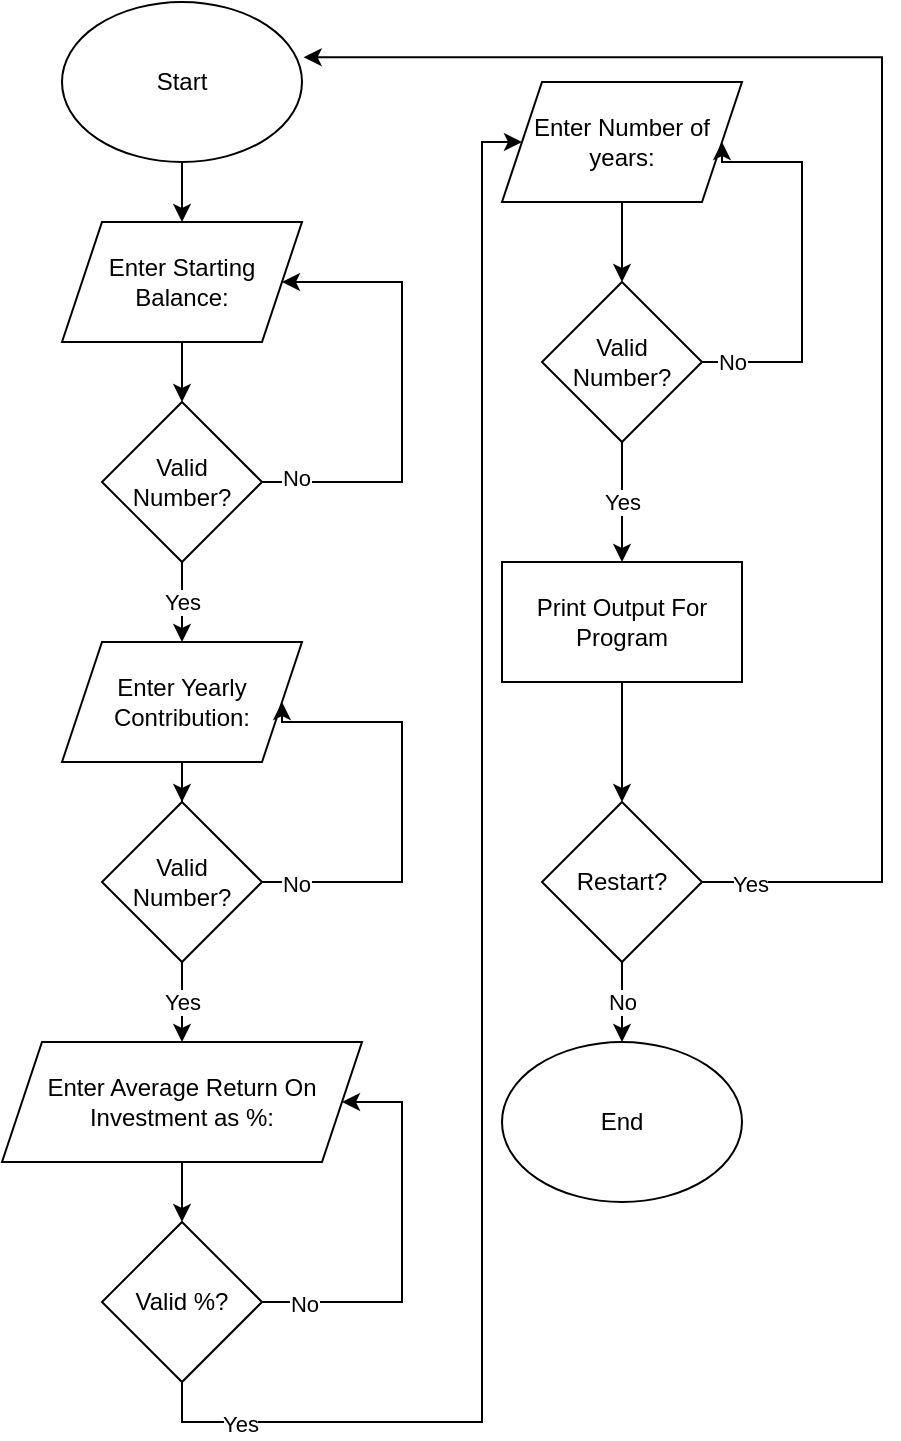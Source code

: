 <mxfile version="13.6.10" type="github">
  <diagram id="XLGttSntdtw_tYx_s9ki" name="Page-1">
    <mxGraphModel dx="1038" dy="531" grid="1" gridSize="10" guides="1" tooltips="1" connect="1" arrows="1" fold="1" page="1" pageScale="1" pageWidth="850" pageHeight="1100" math="0" shadow="0">
      <root>
        <mxCell id="0" />
        <mxCell id="1" parent="0" />
        <mxCell id="sVKsgsTWHpiAarIHg7IU-4" style="edgeStyle=orthogonalEdgeStyle;rounded=0;orthogonalLoop=1;jettySize=auto;html=1;entryX=0.5;entryY=0;entryDx=0;entryDy=0;" edge="1" parent="1" source="sVKsgsTWHpiAarIHg7IU-1" target="sVKsgsTWHpiAarIHg7IU-3">
          <mxGeometry relative="1" as="geometry" />
        </mxCell>
        <mxCell id="sVKsgsTWHpiAarIHg7IU-1" value="Start" style="ellipse;whiteSpace=wrap;html=1;" vertex="1" parent="1">
          <mxGeometry x="30" y="10" width="120" height="80" as="geometry" />
        </mxCell>
        <mxCell id="sVKsgsTWHpiAarIHg7IU-6" style="edgeStyle=orthogonalEdgeStyle;rounded=0;orthogonalLoop=1;jettySize=auto;html=1;" edge="1" parent="1" source="sVKsgsTWHpiAarIHg7IU-3" target="sVKsgsTWHpiAarIHg7IU-5">
          <mxGeometry relative="1" as="geometry" />
        </mxCell>
        <mxCell id="sVKsgsTWHpiAarIHg7IU-3" value="Enter Starting Balance:" style="shape=parallelogram;perimeter=parallelogramPerimeter;whiteSpace=wrap;html=1;fixedSize=1;" vertex="1" parent="1">
          <mxGeometry x="30" y="120" width="120" height="60" as="geometry" />
        </mxCell>
        <mxCell id="sVKsgsTWHpiAarIHg7IU-8" value="Yes" style="edgeStyle=orthogonalEdgeStyle;rounded=0;orthogonalLoop=1;jettySize=auto;html=1;exitX=0.5;exitY=1;exitDx=0;exitDy=0;entryX=0.5;entryY=0;entryDx=0;entryDy=0;" edge="1" parent="1" source="sVKsgsTWHpiAarIHg7IU-5" target="sVKsgsTWHpiAarIHg7IU-7">
          <mxGeometry relative="1" as="geometry" />
        </mxCell>
        <mxCell id="sVKsgsTWHpiAarIHg7IU-9" style="edgeStyle=orthogonalEdgeStyle;rounded=0;orthogonalLoop=1;jettySize=auto;html=1;exitX=1;exitY=0.5;exitDx=0;exitDy=0;entryX=1;entryY=0.5;entryDx=0;entryDy=0;" edge="1" parent="1" source="sVKsgsTWHpiAarIHg7IU-5" target="sVKsgsTWHpiAarIHg7IU-3">
          <mxGeometry relative="1" as="geometry">
            <Array as="points">
              <mxPoint x="200" y="250" />
              <mxPoint x="200" y="150" />
            </Array>
          </mxGeometry>
        </mxCell>
        <mxCell id="sVKsgsTWHpiAarIHg7IU-10" value="No" style="edgeLabel;html=1;align=center;verticalAlign=middle;resizable=0;points=[];" vertex="1" connectable="0" parent="sVKsgsTWHpiAarIHg7IU-9">
          <mxGeometry x="-0.854" y="2" relative="1" as="geometry">
            <mxPoint as="offset" />
          </mxGeometry>
        </mxCell>
        <mxCell id="sVKsgsTWHpiAarIHg7IU-5" value="Valid Number?" style="rhombus;whiteSpace=wrap;html=1;" vertex="1" parent="1">
          <mxGeometry x="50" y="210" width="80" height="80" as="geometry" />
        </mxCell>
        <mxCell id="sVKsgsTWHpiAarIHg7IU-12" style="edgeStyle=orthogonalEdgeStyle;rounded=0;orthogonalLoop=1;jettySize=auto;html=1;" edge="1" parent="1" source="sVKsgsTWHpiAarIHg7IU-7" target="sVKsgsTWHpiAarIHg7IU-11">
          <mxGeometry relative="1" as="geometry" />
        </mxCell>
        <mxCell id="sVKsgsTWHpiAarIHg7IU-7" value="Enter Yearly Contribution:" style="shape=parallelogram;perimeter=parallelogramPerimeter;whiteSpace=wrap;html=1;fixedSize=1;" vertex="1" parent="1">
          <mxGeometry x="30" y="330" width="120" height="60" as="geometry" />
        </mxCell>
        <mxCell id="sVKsgsTWHpiAarIHg7IU-13" style="edgeStyle=orthogonalEdgeStyle;rounded=0;orthogonalLoop=1;jettySize=auto;html=1;exitX=1;exitY=0.5;exitDx=0;exitDy=0;entryX=1;entryY=0.5;entryDx=0;entryDy=0;" edge="1" parent="1" source="sVKsgsTWHpiAarIHg7IU-11" target="sVKsgsTWHpiAarIHg7IU-7">
          <mxGeometry relative="1" as="geometry">
            <Array as="points">
              <mxPoint x="200" y="450" />
              <mxPoint x="200" y="370" />
              <mxPoint x="140" y="370" />
            </Array>
          </mxGeometry>
        </mxCell>
        <mxCell id="sVKsgsTWHpiAarIHg7IU-14" value="No" style="edgeLabel;html=1;align=center;verticalAlign=middle;resizable=0;points=[];" vertex="1" connectable="0" parent="sVKsgsTWHpiAarIHg7IU-13">
          <mxGeometry x="-0.847" y="-1" relative="1" as="geometry">
            <mxPoint as="offset" />
          </mxGeometry>
        </mxCell>
        <mxCell id="sVKsgsTWHpiAarIHg7IU-18" value="Yes" style="edgeStyle=orthogonalEdgeStyle;rounded=0;orthogonalLoop=1;jettySize=auto;html=1;entryX=0.5;entryY=0;entryDx=0;entryDy=0;" edge="1" parent="1" source="sVKsgsTWHpiAarIHg7IU-11" target="sVKsgsTWHpiAarIHg7IU-15">
          <mxGeometry relative="1" as="geometry">
            <Array as="points">
              <mxPoint x="90" y="500" />
              <mxPoint x="90" y="500" />
            </Array>
          </mxGeometry>
        </mxCell>
        <mxCell id="sVKsgsTWHpiAarIHg7IU-11" value="Valid Number?" style="rhombus;whiteSpace=wrap;html=1;" vertex="1" parent="1">
          <mxGeometry x="50" y="410" width="80" height="80" as="geometry" />
        </mxCell>
        <mxCell id="sVKsgsTWHpiAarIHg7IU-20" style="edgeStyle=orthogonalEdgeStyle;rounded=0;orthogonalLoop=1;jettySize=auto;html=1;" edge="1" parent="1" source="sVKsgsTWHpiAarIHg7IU-15" target="sVKsgsTWHpiAarIHg7IU-19">
          <mxGeometry relative="1" as="geometry" />
        </mxCell>
        <mxCell id="sVKsgsTWHpiAarIHg7IU-15" value="Enter Average Return On Investment as %:" style="shape=parallelogram;perimeter=parallelogramPerimeter;whiteSpace=wrap;html=1;fixedSize=1;" vertex="1" parent="1">
          <mxGeometry y="530" width="180" height="60" as="geometry" />
        </mxCell>
        <mxCell id="sVKsgsTWHpiAarIHg7IU-21" style="edgeStyle=orthogonalEdgeStyle;rounded=0;orthogonalLoop=1;jettySize=auto;html=1;entryX=1;entryY=0.5;entryDx=0;entryDy=0;" edge="1" parent="1" source="sVKsgsTWHpiAarIHg7IU-19" target="sVKsgsTWHpiAarIHg7IU-15">
          <mxGeometry relative="1" as="geometry">
            <mxPoint x="200" y="570" as="targetPoint" />
            <Array as="points">
              <mxPoint x="200" y="660" />
              <mxPoint x="200" y="560" />
            </Array>
          </mxGeometry>
        </mxCell>
        <mxCell id="sVKsgsTWHpiAarIHg7IU-22" value="No" style="edgeLabel;html=1;align=center;verticalAlign=middle;resizable=0;points=[];" vertex="1" connectable="0" parent="sVKsgsTWHpiAarIHg7IU-21">
          <mxGeometry x="-0.792" y="-1" relative="1" as="geometry">
            <mxPoint as="offset" />
          </mxGeometry>
        </mxCell>
        <mxCell id="sVKsgsTWHpiAarIHg7IU-23" style="edgeStyle=orthogonalEdgeStyle;rounded=0;orthogonalLoop=1;jettySize=auto;html=1;exitX=0.5;exitY=1;exitDx=0;exitDy=0;entryX=0;entryY=0.5;entryDx=0;entryDy=0;" edge="1" parent="1" source="sVKsgsTWHpiAarIHg7IU-19" target="sVKsgsTWHpiAarIHg7IU-25">
          <mxGeometry relative="1" as="geometry">
            <mxPoint x="250" y="70" as="targetPoint" />
            <Array as="points">
              <mxPoint x="90" y="720" />
              <mxPoint x="240" y="720" />
              <mxPoint x="240" y="80" />
            </Array>
          </mxGeometry>
        </mxCell>
        <mxCell id="sVKsgsTWHpiAarIHg7IU-24" value="Yes" style="edgeLabel;html=1;align=center;verticalAlign=middle;resizable=0;points=[];" vertex="1" connectable="0" parent="sVKsgsTWHpiAarIHg7IU-23">
          <mxGeometry x="-0.882" y="-1" relative="1" as="geometry">
            <mxPoint as="offset" />
          </mxGeometry>
        </mxCell>
        <mxCell id="sVKsgsTWHpiAarIHg7IU-19" value="Valid %?" style="rhombus;whiteSpace=wrap;html=1;" vertex="1" parent="1">
          <mxGeometry x="50" y="620" width="80" height="80" as="geometry" />
        </mxCell>
        <mxCell id="sVKsgsTWHpiAarIHg7IU-27" style="edgeStyle=orthogonalEdgeStyle;rounded=0;orthogonalLoop=1;jettySize=auto;html=1;" edge="1" parent="1" source="sVKsgsTWHpiAarIHg7IU-25" target="sVKsgsTWHpiAarIHg7IU-26">
          <mxGeometry relative="1" as="geometry" />
        </mxCell>
        <mxCell id="sVKsgsTWHpiAarIHg7IU-25" value="Enter Number of years:" style="shape=parallelogram;perimeter=parallelogramPerimeter;whiteSpace=wrap;html=1;fixedSize=1;" vertex="1" parent="1">
          <mxGeometry x="250" y="50" width="120" height="60" as="geometry" />
        </mxCell>
        <mxCell id="sVKsgsTWHpiAarIHg7IU-28" style="edgeStyle=orthogonalEdgeStyle;rounded=0;orthogonalLoop=1;jettySize=auto;html=1;entryX=1;entryY=0.5;entryDx=0;entryDy=0;" edge="1" parent="1" source="sVKsgsTWHpiAarIHg7IU-26" target="sVKsgsTWHpiAarIHg7IU-25">
          <mxGeometry relative="1" as="geometry">
            <Array as="points">
              <mxPoint x="400" y="190" />
              <mxPoint x="400" y="90" />
              <mxPoint x="360" y="90" />
            </Array>
          </mxGeometry>
        </mxCell>
        <mxCell id="sVKsgsTWHpiAarIHg7IU-29" value="No" style="edgeLabel;html=1;align=center;verticalAlign=middle;resizable=0;points=[];" vertex="1" connectable="0" parent="sVKsgsTWHpiAarIHg7IU-28">
          <mxGeometry x="-0.852" relative="1" as="geometry">
            <mxPoint as="offset" />
          </mxGeometry>
        </mxCell>
        <mxCell id="sVKsgsTWHpiAarIHg7IU-31" value="Yes" style="edgeStyle=orthogonalEdgeStyle;rounded=0;orthogonalLoop=1;jettySize=auto;html=1;entryX=0.5;entryY=0;entryDx=0;entryDy=0;" edge="1" parent="1" source="sVKsgsTWHpiAarIHg7IU-26" target="sVKsgsTWHpiAarIHg7IU-30">
          <mxGeometry relative="1" as="geometry" />
        </mxCell>
        <mxCell id="sVKsgsTWHpiAarIHg7IU-26" value="Valid Number?" style="rhombus;whiteSpace=wrap;html=1;" vertex="1" parent="1">
          <mxGeometry x="270" y="150" width="80" height="80" as="geometry" />
        </mxCell>
        <mxCell id="sVKsgsTWHpiAarIHg7IU-33" style="edgeStyle=orthogonalEdgeStyle;rounded=0;orthogonalLoop=1;jettySize=auto;html=1;" edge="1" parent="1" source="sVKsgsTWHpiAarIHg7IU-30" target="sVKsgsTWHpiAarIHg7IU-32">
          <mxGeometry relative="1" as="geometry" />
        </mxCell>
        <mxCell id="sVKsgsTWHpiAarIHg7IU-30" value="Print Output For Program" style="rounded=0;whiteSpace=wrap;html=1;" vertex="1" parent="1">
          <mxGeometry x="250" y="290" width="120" height="60" as="geometry" />
        </mxCell>
        <mxCell id="sVKsgsTWHpiAarIHg7IU-34" style="edgeStyle=orthogonalEdgeStyle;rounded=0;orthogonalLoop=1;jettySize=auto;html=1;entryX=1.007;entryY=0.345;entryDx=0;entryDy=0;entryPerimeter=0;" edge="1" parent="1" source="sVKsgsTWHpiAarIHg7IU-32" target="sVKsgsTWHpiAarIHg7IU-1">
          <mxGeometry relative="1" as="geometry">
            <Array as="points">
              <mxPoint x="440" y="450" />
              <mxPoint x="440" y="38" />
            </Array>
          </mxGeometry>
        </mxCell>
        <mxCell id="sVKsgsTWHpiAarIHg7IU-35" value="Yes" style="edgeLabel;html=1;align=center;verticalAlign=middle;resizable=0;points=[];" vertex="1" connectable="0" parent="sVKsgsTWHpiAarIHg7IU-34">
          <mxGeometry x="-0.94" y="-1" relative="1" as="geometry">
            <mxPoint as="offset" />
          </mxGeometry>
        </mxCell>
        <mxCell id="sVKsgsTWHpiAarIHg7IU-37" value="No" style="edgeStyle=orthogonalEdgeStyle;rounded=0;orthogonalLoop=1;jettySize=auto;html=1;entryX=0.5;entryY=0;entryDx=0;entryDy=0;" edge="1" parent="1" source="sVKsgsTWHpiAarIHg7IU-32" target="sVKsgsTWHpiAarIHg7IU-36">
          <mxGeometry relative="1" as="geometry" />
        </mxCell>
        <mxCell id="sVKsgsTWHpiAarIHg7IU-32" value="Restart?" style="rhombus;whiteSpace=wrap;html=1;" vertex="1" parent="1">
          <mxGeometry x="270" y="410" width="80" height="80" as="geometry" />
        </mxCell>
        <mxCell id="sVKsgsTWHpiAarIHg7IU-36" value="End" style="ellipse;whiteSpace=wrap;html=1;" vertex="1" parent="1">
          <mxGeometry x="250" y="530" width="120" height="80" as="geometry" />
        </mxCell>
      </root>
    </mxGraphModel>
  </diagram>
</mxfile>
